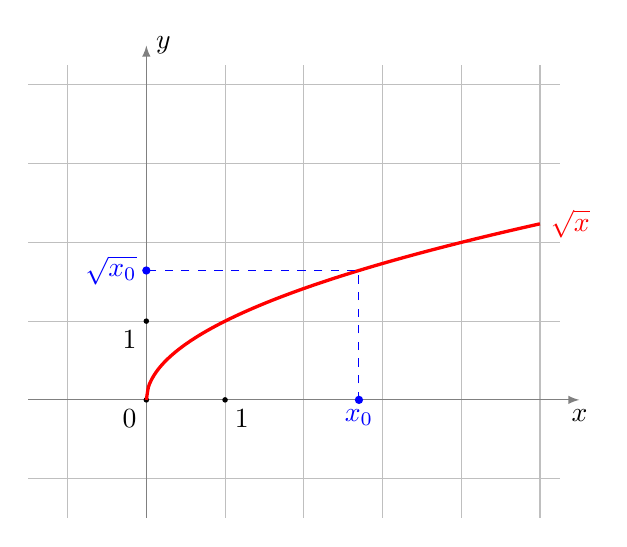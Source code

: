 \begin{tikzpicture}
      \draw[gray!50] (-1.5,-1.5) grid (5.25,4.25);
      \draw[->,>=latex, gray] (-1.5,0)--(5.5,0) node[below,black] {$x$};
       \draw[->,>=latex, gray] (0,-1.5)--(0,4.5) node[right,black] {$y$};

       \fill (0,1) circle (1pt);
       \fill (0,0) circle (1pt);
       \fill (1,0) circle (1pt);

       \node at (0,1) [below left] {$1$};
       \node at (0,0) [below left] {$0$};
       \node at (1,0) [below right] {$1$};


	\draw[domain=0:5, red,very thick, samples=200, smooth] plot (\x,{sqrt(\x)}) node[right] {$\sqrt x$};



   \fill[blue] (2.7,0) circle (1.5pt);
   \fill[blue] (0,{sqrt(2.7}) circle (1.5pt);
   \draw[blue, dashed] (2.7,0)--(2.7,{sqrt(2.7)})--(0,{sqrt(2.7});
   \node[blue] at (2.7,0) [below] {$x_0$};
   \node[blue] at (0,{sqrt(2.7}) [left] {$\sqrt{x_0}$};

\end{tikzpicture}
